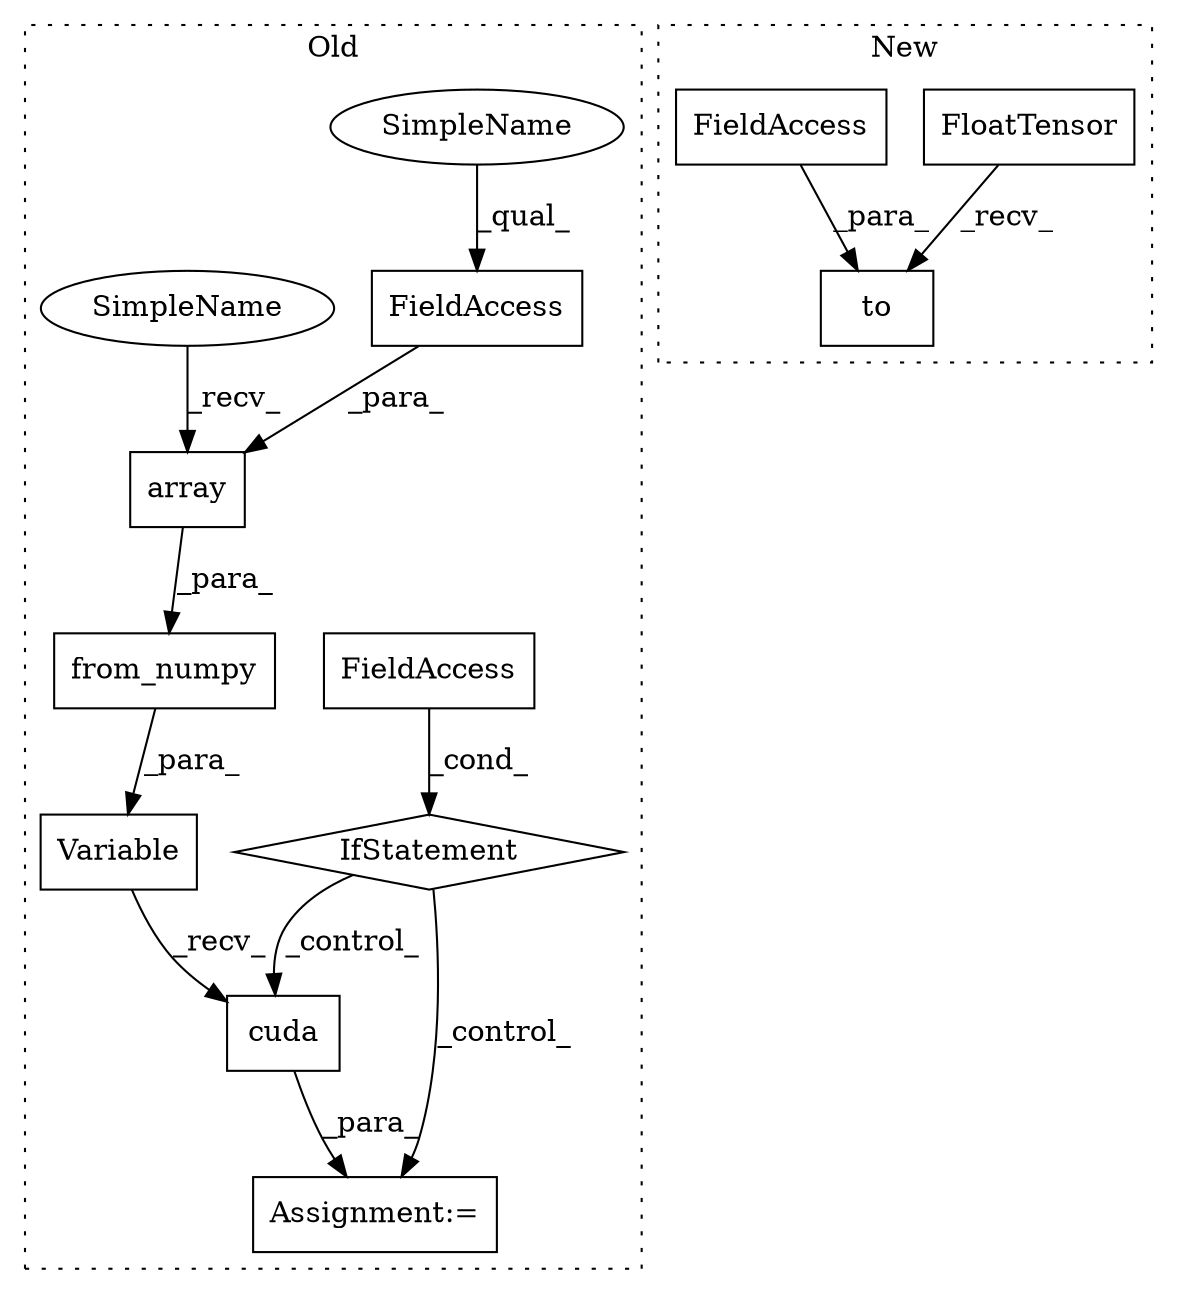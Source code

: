 digraph G {
subgraph cluster0 {
1 [label="cuda" a="32" s="6027" l="6" shape="box"];
3 [label="Variable" a="32" s="5841,5907" l="9,1" shape="box"];
4 [label="array" a="32" s="5873,5905" l="6,1" shape="box"];
5 [label="IfStatement" a="25" s="5920,5933" l="4,2" shape="diamond"];
8 [label="from_numpy" a="32" s="5856,5906" l="11,1" shape="box"];
9 [label="Assignment:=" a="7" s="6011" l="1" shape="box"];
10 [label="FieldAccess" a="22" s="5892" l="13" shape="box"];
11 [label="FieldAccess" a="22" s="5924" l="4" shape="box"];
12 [label="SimpleName" a="42" s="5892" l="5" shape="ellipse"];
13 [label="SimpleName" a="42" s="5867" l="5" shape="ellipse"];
label = "Old";
style="dotted";
}
subgraph cluster1 {
2 [label="FloatTensor" a="32" s="5648,5671" l="12,1" shape="box"];
6 [label="to" a="32" s="5673,5682" l="3,1" shape="box"];
7 [label="FieldAccess" a="22" s="5676" l="6" shape="box"];
label = "New";
style="dotted";
}
1 -> 9 [label="_para_"];
2 -> 6 [label="_recv_"];
3 -> 1 [label="_recv_"];
4 -> 8 [label="_para_"];
5 -> 1 [label="_control_"];
5 -> 9 [label="_control_"];
7 -> 6 [label="_para_"];
8 -> 3 [label="_para_"];
10 -> 4 [label="_para_"];
11 -> 5 [label="_cond_"];
12 -> 10 [label="_qual_"];
13 -> 4 [label="_recv_"];
}